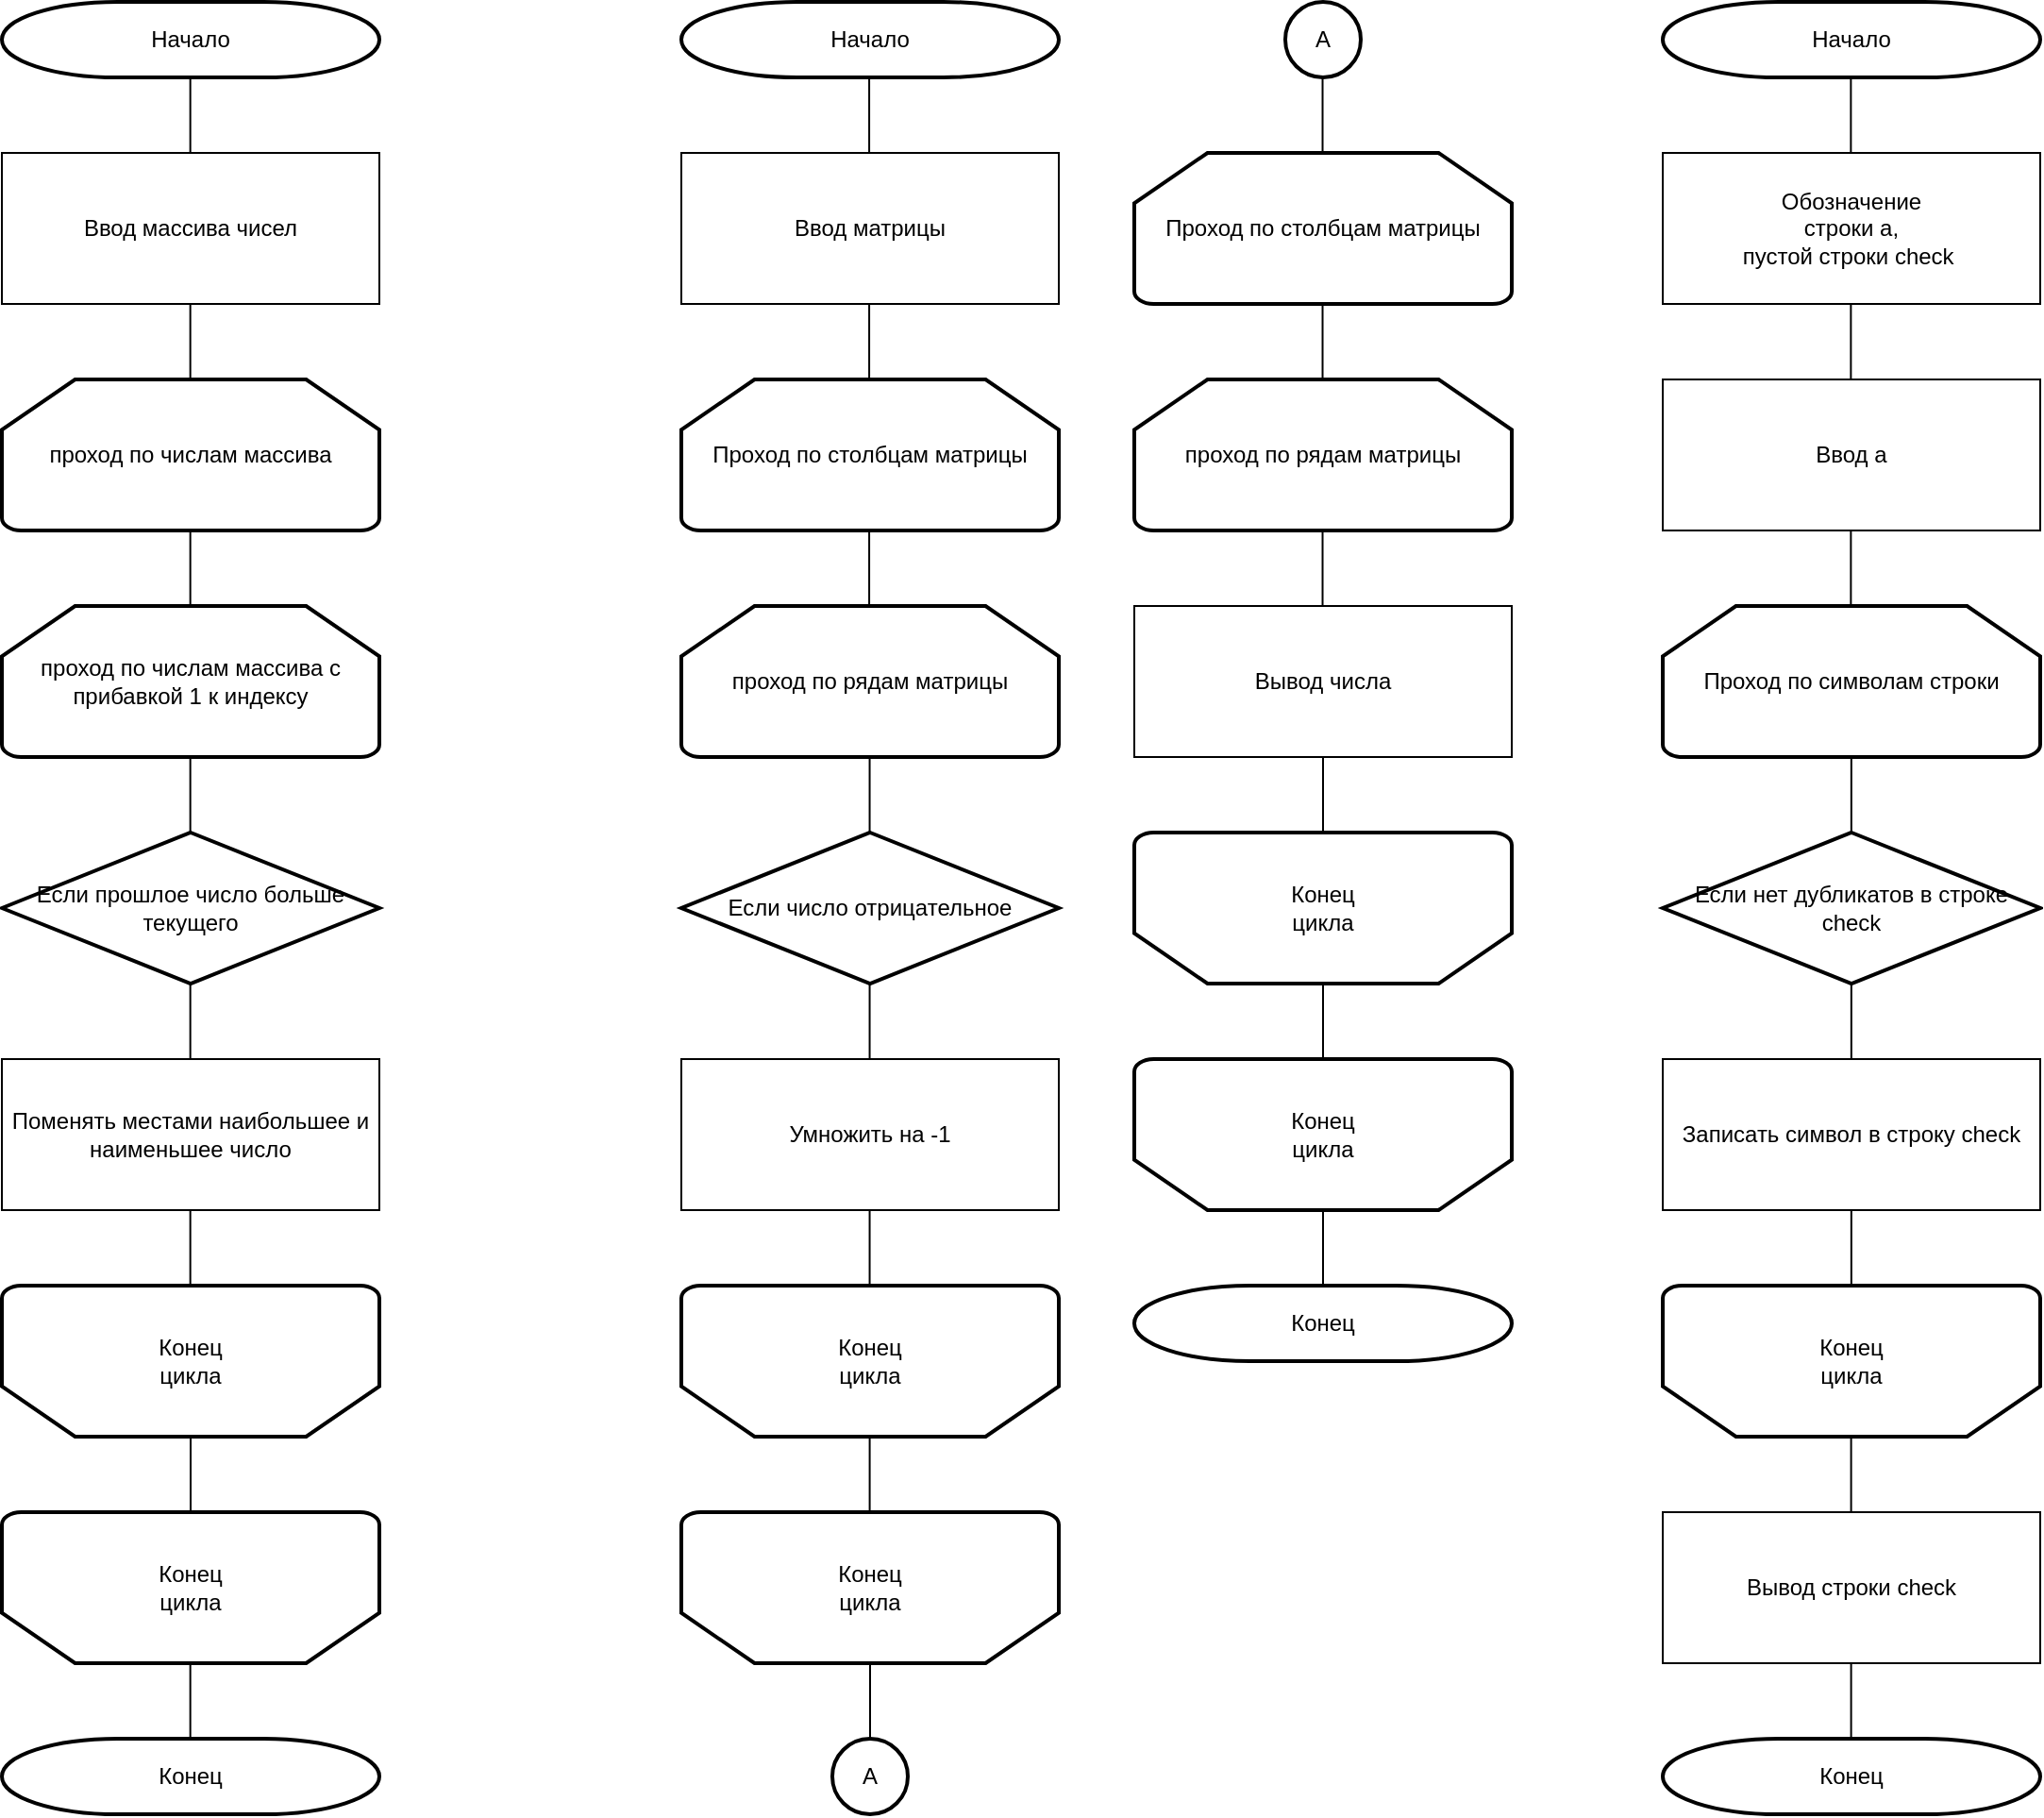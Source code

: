 <mxfile version="28.2.7">
  <diagram name="Страница — 1" id="Jzx1l-i0TkHVM1JDDYEb">
    <mxGraphModel dx="1215" dy="1133" grid="1" gridSize="10" guides="1" tooltips="1" connect="1" arrows="1" fold="1" page="1" pageScale="1" pageWidth="850" pageHeight="1100" math="0" shadow="0">
      <root>
        <mxCell id="0" />
        <mxCell id="1" parent="0" />
        <mxCell id="nGtpQXwKpqpgP6k6MlAX-1" value="Начало" style="strokeWidth=2;html=1;shape=mxgraph.flowchart.terminator;whiteSpace=wrap;" vertex="1" parent="1">
          <mxGeometry x="40" y="40" width="200" height="40" as="geometry" />
        </mxCell>
        <mxCell id="nGtpQXwKpqpgP6k6MlAX-2" value="Если прошлое число больше текущего" style="strokeWidth=2;html=1;shape=mxgraph.flowchart.decision;whiteSpace=wrap;" vertex="1" parent="1">
          <mxGeometry x="40" y="480" width="200" height="80" as="geometry" />
        </mxCell>
        <mxCell id="nGtpQXwKpqpgP6k6MlAX-4" value="" style="endArrow=none;html=1;rounded=0;entryX=0.5;entryY=1;entryDx=0;entryDy=0;entryPerimeter=0;exitX=0.5;exitY=0;exitDx=0;exitDy=0;" edge="1" parent="1">
          <mxGeometry width="50" height="50" relative="1" as="geometry">
            <mxPoint x="139.76" y="190" as="sourcePoint" />
            <mxPoint x="139.76" y="170" as="targetPoint" />
          </mxGeometry>
        </mxCell>
        <mxCell id="nGtpQXwKpqpgP6k6MlAX-21" value="Ввод массива чисел" style="rounded=0;whiteSpace=wrap;html=1;" vertex="1" parent="1">
          <mxGeometry x="40" y="120" width="200" height="80" as="geometry" />
        </mxCell>
        <mxCell id="nGtpQXwKpqpgP6k6MlAX-27" value="Конец" style="strokeWidth=2;html=1;shape=mxgraph.flowchart.terminator;whiteSpace=wrap;" vertex="1" parent="1">
          <mxGeometry x="40" y="960" width="200" height="40" as="geometry" />
        </mxCell>
        <mxCell id="nGtpQXwKpqpgP6k6MlAX-74" value="проход по числам массива" style="strokeWidth=2;html=1;shape=mxgraph.flowchart.loop_limit;whiteSpace=wrap;" vertex="1" parent="1">
          <mxGeometry x="40" y="240" width="200" height="80" as="geometry" />
        </mxCell>
        <mxCell id="nGtpQXwKpqpgP6k6MlAX-75" value="проход по числам массива с прибавкой 1 к индексу" style="strokeWidth=2;html=1;shape=mxgraph.flowchart.loop_limit;whiteSpace=wrap;" vertex="1" parent="1">
          <mxGeometry x="40" y="360" width="200" height="80" as="geometry" />
        </mxCell>
        <mxCell id="nGtpQXwKpqpgP6k6MlAX-76" value="Поменять местами наибольшее и наименьшее число" style="rounded=0;whiteSpace=wrap;html=1;" vertex="1" parent="1">
          <mxGeometry x="40" y="600" width="200" height="80" as="geometry" />
        </mxCell>
        <mxCell id="nGtpQXwKpqpgP6k6MlAX-77" value="" style="strokeWidth=2;html=1;shape=mxgraph.flowchart.loop_limit;whiteSpace=wrap;rotation=-180;" vertex="1" parent="1">
          <mxGeometry x="40" y="720" width="200" height="80" as="geometry" />
        </mxCell>
        <mxCell id="nGtpQXwKpqpgP6k6MlAX-78" value="Конец цикла" style="text;html=1;whiteSpace=wrap;strokeColor=none;fillColor=none;align=center;verticalAlign=middle;rounded=0;" vertex="1" parent="1">
          <mxGeometry x="110" y="745" width="60" height="30" as="geometry" />
        </mxCell>
        <mxCell id="nGtpQXwKpqpgP6k6MlAX-79" value="" style="strokeWidth=2;html=1;shape=mxgraph.flowchart.loop_limit;whiteSpace=wrap;rotation=-180;" vertex="1" parent="1">
          <mxGeometry x="40" y="840" width="200" height="80" as="geometry" />
        </mxCell>
        <mxCell id="nGtpQXwKpqpgP6k6MlAX-80" value="Конец цикла" style="text;html=1;whiteSpace=wrap;strokeColor=none;fillColor=none;align=center;verticalAlign=middle;rounded=0;" vertex="1" parent="1">
          <mxGeometry x="110" y="865" width="60" height="30" as="geometry" />
        </mxCell>
        <mxCell id="nGtpQXwKpqpgP6k6MlAX-81" value="" style="endArrow=none;html=1;rounded=0;entryX=0.5;entryY=0;entryDx=0;entryDy=0;entryPerimeter=0;exitX=0.5;exitY=1;exitDx=0;exitDy=0;exitPerimeter=0;" edge="1" parent="1" source="nGtpQXwKpqpgP6k6MlAX-79" target="nGtpQXwKpqpgP6k6MlAX-77">
          <mxGeometry width="50" height="50" relative="1" as="geometry">
            <mxPoint x="30" y="860" as="sourcePoint" />
            <mxPoint x="80" y="810" as="targetPoint" />
          </mxGeometry>
        </mxCell>
        <mxCell id="nGtpQXwKpqpgP6k6MlAX-82" value="" style="endArrow=none;html=1;rounded=0;entryX=0.5;entryY=0;entryDx=0;entryDy=0;entryPerimeter=0;exitX=0.5;exitY=1;exitDx=0;exitDy=0;exitPerimeter=0;" edge="1" parent="1">
          <mxGeometry width="50" height="50" relative="1" as="geometry">
            <mxPoint x="139.83" y="960" as="sourcePoint" />
            <mxPoint x="139.83" y="920" as="targetPoint" />
          </mxGeometry>
        </mxCell>
        <mxCell id="nGtpQXwKpqpgP6k6MlAX-83" value="" style="endArrow=none;html=1;rounded=0;entryX=0.5;entryY=0;entryDx=0;entryDy=0;entryPerimeter=0;exitX=0.5;exitY=1;exitDx=0;exitDy=0;exitPerimeter=0;" edge="1" parent="1">
          <mxGeometry width="50" height="50" relative="1" as="geometry">
            <mxPoint x="139.83" y="720" as="sourcePoint" />
            <mxPoint x="139.83" y="680" as="targetPoint" />
          </mxGeometry>
        </mxCell>
        <mxCell id="nGtpQXwKpqpgP6k6MlAX-84" value="" style="endArrow=none;html=1;rounded=0;entryX=0.5;entryY=0;entryDx=0;entryDy=0;entryPerimeter=0;exitX=0.5;exitY=1;exitDx=0;exitDy=0;exitPerimeter=0;" edge="1" parent="1">
          <mxGeometry width="50" height="50" relative="1" as="geometry">
            <mxPoint x="139.83" y="600" as="sourcePoint" />
            <mxPoint x="139.83" y="560" as="targetPoint" />
          </mxGeometry>
        </mxCell>
        <mxCell id="nGtpQXwKpqpgP6k6MlAX-85" value="" style="endArrow=none;html=1;rounded=0;entryX=0.5;entryY=0;entryDx=0;entryDy=0;entryPerimeter=0;exitX=0.5;exitY=1;exitDx=0;exitDy=0;exitPerimeter=0;" edge="1" parent="1">
          <mxGeometry width="50" height="50" relative="1" as="geometry">
            <mxPoint x="139.83" y="480" as="sourcePoint" />
            <mxPoint x="139.83" y="440" as="targetPoint" />
          </mxGeometry>
        </mxCell>
        <mxCell id="nGtpQXwKpqpgP6k6MlAX-86" value="" style="endArrow=none;html=1;rounded=0;entryX=0.5;entryY=0;entryDx=0;entryDy=0;entryPerimeter=0;exitX=0.5;exitY=1;exitDx=0;exitDy=0;exitPerimeter=0;" edge="1" parent="1">
          <mxGeometry width="50" height="50" relative="1" as="geometry">
            <mxPoint x="139.83" y="360" as="sourcePoint" />
            <mxPoint x="139.83" y="320" as="targetPoint" />
          </mxGeometry>
        </mxCell>
        <mxCell id="nGtpQXwKpqpgP6k6MlAX-87" value="" style="endArrow=none;html=1;rounded=0;entryX=0.5;entryY=0;entryDx=0;entryDy=0;entryPerimeter=0;exitX=0.5;exitY=1;exitDx=0;exitDy=0;exitPerimeter=0;" edge="1" parent="1">
          <mxGeometry width="50" height="50" relative="1" as="geometry">
            <mxPoint x="139.83" y="240" as="sourcePoint" />
            <mxPoint x="139.83" y="200" as="targetPoint" />
          </mxGeometry>
        </mxCell>
        <mxCell id="nGtpQXwKpqpgP6k6MlAX-88" value="" style="endArrow=none;html=1;rounded=0;entryX=0.5;entryY=0;entryDx=0;entryDy=0;entryPerimeter=0;exitX=0.5;exitY=1;exitDx=0;exitDy=0;exitPerimeter=0;" edge="1" parent="1">
          <mxGeometry width="50" height="50" relative="1" as="geometry">
            <mxPoint x="139.83" y="120" as="sourcePoint" />
            <mxPoint x="139.83" y="80" as="targetPoint" />
          </mxGeometry>
        </mxCell>
        <mxCell id="nGtpQXwKpqpgP6k6MlAX-89" value="Начало" style="strokeWidth=2;html=1;shape=mxgraph.flowchart.terminator;whiteSpace=wrap;" vertex="1" parent="1">
          <mxGeometry x="400" y="40" width="200" height="40" as="geometry" />
        </mxCell>
        <mxCell id="nGtpQXwKpqpgP6k6MlAX-90" value="Ввод матрицы" style="rounded=0;whiteSpace=wrap;html=1;" vertex="1" parent="1">
          <mxGeometry x="400" y="120" width="200" height="80" as="geometry" />
        </mxCell>
        <mxCell id="nGtpQXwKpqpgP6k6MlAX-91" value="Проход по столбцам матрицы" style="strokeWidth=2;html=1;shape=mxgraph.flowchart.loop_limit;whiteSpace=wrap;" vertex="1" parent="1">
          <mxGeometry x="400" y="240" width="200" height="80" as="geometry" />
        </mxCell>
        <mxCell id="nGtpQXwKpqpgP6k6MlAX-92" value="проход по рядам матрицы" style="strokeWidth=2;html=1;shape=mxgraph.flowchart.loop_limit;whiteSpace=wrap;" vertex="1" parent="1">
          <mxGeometry x="400" y="360" width="200" height="80" as="geometry" />
        </mxCell>
        <mxCell id="nGtpQXwKpqpgP6k6MlAX-93" value="Если число отрицательное" style="strokeWidth=2;html=1;shape=mxgraph.flowchart.decision;whiteSpace=wrap;" vertex="1" parent="1">
          <mxGeometry x="400" y="480" width="200" height="80" as="geometry" />
        </mxCell>
        <mxCell id="nGtpQXwKpqpgP6k6MlAX-94" value="Умножить на -1" style="rounded=0;whiteSpace=wrap;html=1;" vertex="1" parent="1">
          <mxGeometry x="400" y="600" width="200" height="80" as="geometry" />
        </mxCell>
        <mxCell id="nGtpQXwKpqpgP6k6MlAX-95" value="" style="strokeWidth=2;html=1;shape=mxgraph.flowchart.loop_limit;whiteSpace=wrap;rotation=-180;" vertex="1" parent="1">
          <mxGeometry x="400" y="720" width="200" height="80" as="geometry" />
        </mxCell>
        <mxCell id="nGtpQXwKpqpgP6k6MlAX-96" value="" style="strokeWidth=2;html=1;shape=mxgraph.flowchart.loop_limit;whiteSpace=wrap;rotation=-180;" vertex="1" parent="1">
          <mxGeometry x="400" y="840" width="200" height="80" as="geometry" />
        </mxCell>
        <mxCell id="nGtpQXwKpqpgP6k6MlAX-97" value="Конец цикла" style="text;html=1;whiteSpace=wrap;strokeColor=none;fillColor=none;align=center;verticalAlign=middle;rounded=0;" vertex="1" parent="1">
          <mxGeometry x="470" y="745" width="60" height="30" as="geometry" />
        </mxCell>
        <mxCell id="nGtpQXwKpqpgP6k6MlAX-98" value="Конец цикла" style="text;html=1;whiteSpace=wrap;strokeColor=none;fillColor=none;align=center;verticalAlign=middle;rounded=0;" vertex="1" parent="1">
          <mxGeometry x="470" y="865" width="60" height="30" as="geometry" />
        </mxCell>
        <mxCell id="nGtpQXwKpqpgP6k6MlAX-99" value="A" style="strokeWidth=2;html=1;shape=mxgraph.flowchart.start_2;whiteSpace=wrap;" vertex="1" parent="1">
          <mxGeometry x="480" y="960" width="40" height="40" as="geometry" />
        </mxCell>
        <mxCell id="nGtpQXwKpqpgP6k6MlAX-100" value="" style="endArrow=none;html=1;rounded=0;entryX=0.5;entryY=0;entryDx=0;entryDy=0;entryPerimeter=0;exitX=0.5;exitY=0;exitDx=0;exitDy=0;exitPerimeter=0;" edge="1" parent="1" source="nGtpQXwKpqpgP6k6MlAX-99" target="nGtpQXwKpqpgP6k6MlAX-96">
          <mxGeometry width="50" height="50" relative="1" as="geometry">
            <mxPoint x="440" y="1000" as="sourcePoint" />
            <mxPoint x="490" y="950" as="targetPoint" />
          </mxGeometry>
        </mxCell>
        <mxCell id="nGtpQXwKpqpgP6k6MlAX-101" value="A" style="strokeWidth=2;html=1;shape=mxgraph.flowchart.start_2;whiteSpace=wrap;" vertex="1" parent="1">
          <mxGeometry x="720" y="40" width="40" height="40" as="geometry" />
        </mxCell>
        <mxCell id="nGtpQXwKpqpgP6k6MlAX-102" value="Проход по столбцам матрицы" style="strokeWidth=2;html=1;shape=mxgraph.flowchart.loop_limit;whiteSpace=wrap;" vertex="1" parent="1">
          <mxGeometry x="640" y="120" width="200" height="80" as="geometry" />
        </mxCell>
        <mxCell id="nGtpQXwKpqpgP6k6MlAX-103" value="проход по рядам матрицы" style="strokeWidth=2;html=1;shape=mxgraph.flowchart.loop_limit;whiteSpace=wrap;" vertex="1" parent="1">
          <mxGeometry x="640" y="240" width="200" height="80" as="geometry" />
        </mxCell>
        <mxCell id="nGtpQXwKpqpgP6k6MlAX-104" value="" style="strokeWidth=2;html=1;shape=mxgraph.flowchart.loop_limit;whiteSpace=wrap;rotation=-180;" vertex="1" parent="1">
          <mxGeometry x="640" y="480" width="200" height="80" as="geometry" />
        </mxCell>
        <mxCell id="nGtpQXwKpqpgP6k6MlAX-105" value="" style="strokeWidth=2;html=1;shape=mxgraph.flowchart.loop_limit;whiteSpace=wrap;rotation=-180;" vertex="1" parent="1">
          <mxGeometry x="640" y="600" width="200" height="80" as="geometry" />
        </mxCell>
        <mxCell id="nGtpQXwKpqpgP6k6MlAX-106" value="Конец цикла" style="text;html=1;whiteSpace=wrap;strokeColor=none;fillColor=none;align=center;verticalAlign=middle;rounded=0;" vertex="1" parent="1">
          <mxGeometry x="710" y="505" width="60" height="30" as="geometry" />
        </mxCell>
        <mxCell id="nGtpQXwKpqpgP6k6MlAX-107" value="Конец цикла" style="text;html=1;whiteSpace=wrap;strokeColor=none;fillColor=none;align=center;verticalAlign=middle;rounded=0;" vertex="1" parent="1">
          <mxGeometry x="710" y="625" width="60" height="30" as="geometry" />
        </mxCell>
        <mxCell id="nGtpQXwKpqpgP6k6MlAX-108" value="Вывод числа" style="rounded=0;whiteSpace=wrap;html=1;" vertex="1" parent="1">
          <mxGeometry x="640" y="360" width="200" height="80" as="geometry" />
        </mxCell>
        <mxCell id="nGtpQXwKpqpgP6k6MlAX-109" value="Конец" style="strokeWidth=2;html=1;shape=mxgraph.flowchart.terminator;whiteSpace=wrap;" vertex="1" parent="1">
          <mxGeometry x="640" y="720" width="200" height="40" as="geometry" />
        </mxCell>
        <mxCell id="nGtpQXwKpqpgP6k6MlAX-110" value="" style="endArrow=none;html=1;rounded=0;entryX=0.5;entryY=0;entryDx=0;entryDy=0;entryPerimeter=0;exitX=0.5;exitY=0;exitDx=0;exitDy=0;exitPerimeter=0;" edge="1" parent="1" source="nGtpQXwKpqpgP6k6MlAX-109" target="nGtpQXwKpqpgP6k6MlAX-105">
          <mxGeometry width="50" height="50" relative="1" as="geometry">
            <mxPoint x="690" y="740" as="sourcePoint" />
            <mxPoint x="740" y="690" as="targetPoint" />
          </mxGeometry>
        </mxCell>
        <mxCell id="nGtpQXwKpqpgP6k6MlAX-111" value="" style="endArrow=none;html=1;rounded=0;entryX=0.5;entryY=0;entryDx=0;entryDy=0;entryPerimeter=0;exitX=0.5;exitY=1;exitDx=0;exitDy=0;exitPerimeter=0;" edge="1" parent="1" source="nGtpQXwKpqpgP6k6MlAX-105" target="nGtpQXwKpqpgP6k6MlAX-104">
          <mxGeometry width="50" height="50" relative="1" as="geometry">
            <mxPoint x="610" y="620" as="sourcePoint" />
            <mxPoint x="660" y="570" as="targetPoint" />
          </mxGeometry>
        </mxCell>
        <mxCell id="nGtpQXwKpqpgP6k6MlAX-112" value="" style="endArrow=none;html=1;rounded=0;entryX=0.5;entryY=1;entryDx=0;entryDy=0;exitX=0.5;exitY=1;exitDx=0;exitDy=0;exitPerimeter=0;" edge="1" parent="1" source="nGtpQXwKpqpgP6k6MlAX-104" target="nGtpQXwKpqpgP6k6MlAX-108">
          <mxGeometry width="50" height="50" relative="1" as="geometry">
            <mxPoint x="610" y="520" as="sourcePoint" />
            <mxPoint x="660" y="470" as="targetPoint" />
          </mxGeometry>
        </mxCell>
        <mxCell id="nGtpQXwKpqpgP6k6MlAX-113" value="" style="endArrow=none;html=1;rounded=0;entryX=0.5;entryY=0;entryDx=0;entryDy=0;entryPerimeter=0;exitX=0.5;exitY=0;exitDx=0;exitDy=0;exitPerimeter=0;" edge="1" parent="1">
          <mxGeometry width="50" height="50" relative="1" as="geometry">
            <mxPoint x="739.76" y="360" as="sourcePoint" />
            <mxPoint x="739.76" y="320" as="targetPoint" />
          </mxGeometry>
        </mxCell>
        <mxCell id="nGtpQXwKpqpgP6k6MlAX-114" value="" style="endArrow=none;html=1;rounded=0;entryX=0.5;entryY=0;entryDx=0;entryDy=0;entryPerimeter=0;exitX=0.5;exitY=1;exitDx=0;exitDy=0;exitPerimeter=0;" edge="1" parent="1">
          <mxGeometry width="50" height="50" relative="1" as="geometry">
            <mxPoint x="739.76" y="240" as="sourcePoint" />
            <mxPoint x="739.76" y="200" as="targetPoint" />
          </mxGeometry>
        </mxCell>
        <mxCell id="nGtpQXwKpqpgP6k6MlAX-115" value="" style="endArrow=none;html=1;rounded=0;entryX=0.5;entryY=1;entryDx=0;entryDy=0;exitX=0.5;exitY=1;exitDx=0;exitDy=0;exitPerimeter=0;" edge="1" parent="1">
          <mxGeometry width="50" height="50" relative="1" as="geometry">
            <mxPoint x="739.76" y="120" as="sourcePoint" />
            <mxPoint x="739.76" y="80" as="targetPoint" />
          </mxGeometry>
        </mxCell>
        <mxCell id="nGtpQXwKpqpgP6k6MlAX-116" value="" style="endArrow=none;html=1;rounded=0;entryX=0.5;entryY=0;entryDx=0;entryDy=0;entryPerimeter=0;exitX=0.5;exitY=0;exitDx=0;exitDy=0;exitPerimeter=0;" edge="1" parent="1">
          <mxGeometry width="50" height="50" relative="1" as="geometry">
            <mxPoint x="499.78" y="720" as="sourcePoint" />
            <mxPoint x="499.78" y="680" as="targetPoint" />
          </mxGeometry>
        </mxCell>
        <mxCell id="nGtpQXwKpqpgP6k6MlAX-117" value="" style="endArrow=none;html=1;rounded=0;entryX=0.5;entryY=0;entryDx=0;entryDy=0;entryPerimeter=0;exitX=0.5;exitY=1;exitDx=0;exitDy=0;exitPerimeter=0;" edge="1" parent="1">
          <mxGeometry width="50" height="50" relative="1" as="geometry">
            <mxPoint x="499.78" y="600" as="sourcePoint" />
            <mxPoint x="499.78" y="560" as="targetPoint" />
          </mxGeometry>
        </mxCell>
        <mxCell id="nGtpQXwKpqpgP6k6MlAX-118" value="" style="endArrow=none;html=1;rounded=0;entryX=0.5;entryY=1;entryDx=0;entryDy=0;exitX=0.5;exitY=1;exitDx=0;exitDy=0;exitPerimeter=0;" edge="1" parent="1">
          <mxGeometry width="50" height="50" relative="1" as="geometry">
            <mxPoint x="499.78" y="480" as="sourcePoint" />
            <mxPoint x="499.78" y="440" as="targetPoint" />
          </mxGeometry>
        </mxCell>
        <mxCell id="nGtpQXwKpqpgP6k6MlAX-119" value="" style="endArrow=none;html=1;rounded=0;entryX=0.5;entryY=0;entryDx=0;entryDy=0;entryPerimeter=0;exitX=0.5;exitY=0;exitDx=0;exitDy=0;exitPerimeter=0;" edge="1" parent="1">
          <mxGeometry width="50" height="50" relative="1" as="geometry">
            <mxPoint x="499.54" y="360" as="sourcePoint" />
            <mxPoint x="499.54" y="320" as="targetPoint" />
          </mxGeometry>
        </mxCell>
        <mxCell id="nGtpQXwKpqpgP6k6MlAX-120" value="" style="endArrow=none;html=1;rounded=0;entryX=0.5;entryY=0;entryDx=0;entryDy=0;entryPerimeter=0;exitX=0.5;exitY=1;exitDx=0;exitDy=0;exitPerimeter=0;" edge="1" parent="1">
          <mxGeometry width="50" height="50" relative="1" as="geometry">
            <mxPoint x="499.54" y="240" as="sourcePoint" />
            <mxPoint x="499.54" y="200" as="targetPoint" />
          </mxGeometry>
        </mxCell>
        <mxCell id="nGtpQXwKpqpgP6k6MlAX-121" value="" style="endArrow=none;html=1;rounded=0;entryX=0.5;entryY=1;entryDx=0;entryDy=0;exitX=0.5;exitY=1;exitDx=0;exitDy=0;exitPerimeter=0;" edge="1" parent="1">
          <mxGeometry width="50" height="50" relative="1" as="geometry">
            <mxPoint x="499.54" y="120" as="sourcePoint" />
            <mxPoint x="499.54" y="80" as="targetPoint" />
          </mxGeometry>
        </mxCell>
        <mxCell id="nGtpQXwKpqpgP6k6MlAX-122" value="" style="endArrow=none;html=1;rounded=0;entryX=0.5;entryY=0;entryDx=0;entryDy=0;entryPerimeter=0;exitX=0.5;exitY=0;exitDx=0;exitDy=0;exitPerimeter=0;" edge="1" parent="1">
          <mxGeometry width="50" height="50" relative="1" as="geometry">
            <mxPoint x="499.8" y="840" as="sourcePoint" />
            <mxPoint x="499.8" y="800" as="targetPoint" />
          </mxGeometry>
        </mxCell>
        <mxCell id="nGtpQXwKpqpgP6k6MlAX-123" value="Начало" style="strokeWidth=2;html=1;shape=mxgraph.flowchart.terminator;whiteSpace=wrap;" vertex="1" parent="1">
          <mxGeometry x="920" y="40" width="200" height="40" as="geometry" />
        </mxCell>
        <mxCell id="nGtpQXwKpqpgP6k6MlAX-124" value="Обозначение&lt;br&gt;строки a,&lt;br&gt;пустой строки check&amp;nbsp;" style="rounded=0;whiteSpace=wrap;html=1;" vertex="1" parent="1">
          <mxGeometry x="920" y="120" width="200" height="80" as="geometry" />
        </mxCell>
        <mxCell id="nGtpQXwKpqpgP6k6MlAX-125" value="Ввод a" style="rounded=0;whiteSpace=wrap;html=1;" vertex="1" parent="1">
          <mxGeometry x="920" y="240" width="200" height="80" as="geometry" />
        </mxCell>
        <mxCell id="nGtpQXwKpqpgP6k6MlAX-126" value="Проход по символам строки" style="strokeWidth=2;html=1;shape=mxgraph.flowchart.loop_limit;whiteSpace=wrap;" vertex="1" parent="1">
          <mxGeometry x="920" y="360" width="200" height="80" as="geometry" />
        </mxCell>
        <mxCell id="nGtpQXwKpqpgP6k6MlAX-128" value="Если нет дубликатов в строке check" style="strokeWidth=2;html=1;shape=mxgraph.flowchart.decision;whiteSpace=wrap;" vertex="1" parent="1">
          <mxGeometry x="920" y="480" width="200" height="80" as="geometry" />
        </mxCell>
        <mxCell id="nGtpQXwKpqpgP6k6MlAX-129" value="Записать символ в строку check" style="rounded=0;whiteSpace=wrap;html=1;" vertex="1" parent="1">
          <mxGeometry x="920" y="600" width="200" height="80" as="geometry" />
        </mxCell>
        <mxCell id="nGtpQXwKpqpgP6k6MlAX-130" value="" style="strokeWidth=2;html=1;shape=mxgraph.flowchart.loop_limit;whiteSpace=wrap;rotation=-180;" vertex="1" parent="1">
          <mxGeometry x="920" y="720" width="200" height="80" as="geometry" />
        </mxCell>
        <mxCell id="nGtpQXwKpqpgP6k6MlAX-131" value="Вывод строки check" style="rounded=0;whiteSpace=wrap;html=1;" vertex="1" parent="1">
          <mxGeometry x="920" y="840" width="200" height="80" as="geometry" />
        </mxCell>
        <mxCell id="nGtpQXwKpqpgP6k6MlAX-132" value="Конец цикла" style="text;html=1;whiteSpace=wrap;strokeColor=none;fillColor=none;align=center;verticalAlign=middle;rounded=0;" vertex="1" parent="1">
          <mxGeometry x="990" y="745" width="60" height="30" as="geometry" />
        </mxCell>
        <mxCell id="nGtpQXwKpqpgP6k6MlAX-133" value="Конец" style="strokeWidth=2;html=1;shape=mxgraph.flowchart.terminator;whiteSpace=wrap;" vertex="1" parent="1">
          <mxGeometry x="920" y="960" width="200" height="40" as="geometry" />
        </mxCell>
        <mxCell id="nGtpQXwKpqpgP6k6MlAX-147" value="" style="endArrow=none;html=1;rounded=0;entryX=0.5;entryY=0;entryDx=0;entryDy=0;entryPerimeter=0;exitX=0.5;exitY=0;exitDx=0;exitDy=0;exitPerimeter=0;" edge="1" parent="1">
          <mxGeometry width="50" height="50" relative="1" as="geometry">
            <mxPoint x="1019.92" y="720" as="sourcePoint" />
            <mxPoint x="1019.92" y="680" as="targetPoint" />
          </mxGeometry>
        </mxCell>
        <mxCell id="nGtpQXwKpqpgP6k6MlAX-148" value="" style="endArrow=none;html=1;rounded=0;entryX=0.5;entryY=0;entryDx=0;entryDy=0;entryPerimeter=0;exitX=0.5;exitY=1;exitDx=0;exitDy=0;exitPerimeter=0;" edge="1" parent="1">
          <mxGeometry width="50" height="50" relative="1" as="geometry">
            <mxPoint x="1019.92" y="600" as="sourcePoint" />
            <mxPoint x="1019.92" y="560" as="targetPoint" />
          </mxGeometry>
        </mxCell>
        <mxCell id="nGtpQXwKpqpgP6k6MlAX-149" value="" style="endArrow=none;html=1;rounded=0;entryX=0.5;entryY=1;entryDx=0;entryDy=0;exitX=0.5;exitY=1;exitDx=0;exitDy=0;exitPerimeter=0;" edge="1" parent="1">
          <mxGeometry width="50" height="50" relative="1" as="geometry">
            <mxPoint x="1019.92" y="480" as="sourcePoint" />
            <mxPoint x="1019.92" y="440" as="targetPoint" />
          </mxGeometry>
        </mxCell>
        <mxCell id="nGtpQXwKpqpgP6k6MlAX-150" value="" style="endArrow=none;html=1;rounded=0;entryX=0.5;entryY=0;entryDx=0;entryDy=0;entryPerimeter=0;exitX=0.5;exitY=0;exitDx=0;exitDy=0;exitPerimeter=0;" edge="1" parent="1">
          <mxGeometry width="50" height="50" relative="1" as="geometry">
            <mxPoint x="1019.68" y="360" as="sourcePoint" />
            <mxPoint x="1019.68" y="320" as="targetPoint" />
          </mxGeometry>
        </mxCell>
        <mxCell id="nGtpQXwKpqpgP6k6MlAX-151" value="" style="endArrow=none;html=1;rounded=0;entryX=0.5;entryY=0;entryDx=0;entryDy=0;entryPerimeter=0;exitX=0.5;exitY=1;exitDx=0;exitDy=0;exitPerimeter=0;" edge="1" parent="1">
          <mxGeometry width="50" height="50" relative="1" as="geometry">
            <mxPoint x="1019.68" y="240" as="sourcePoint" />
            <mxPoint x="1019.68" y="200" as="targetPoint" />
          </mxGeometry>
        </mxCell>
        <mxCell id="nGtpQXwKpqpgP6k6MlAX-152" value="" style="endArrow=none;html=1;rounded=0;entryX=0.5;entryY=1;entryDx=0;entryDy=0;exitX=0.5;exitY=1;exitDx=0;exitDy=0;exitPerimeter=0;" edge="1" parent="1">
          <mxGeometry width="50" height="50" relative="1" as="geometry">
            <mxPoint x="1019.68" y="120" as="sourcePoint" />
            <mxPoint x="1019.68" y="80" as="targetPoint" />
          </mxGeometry>
        </mxCell>
        <mxCell id="nGtpQXwKpqpgP6k6MlAX-154" value="" style="endArrow=none;html=1;rounded=0;entryX=0.5;entryY=0;entryDx=0;entryDy=0;entryPerimeter=0;exitX=0.5;exitY=0;exitDx=0;exitDy=0;exitPerimeter=0;" edge="1" parent="1">
          <mxGeometry width="50" height="50" relative="1" as="geometry">
            <mxPoint x="1019.8" y="960" as="sourcePoint" />
            <mxPoint x="1019.8" y="920" as="targetPoint" />
          </mxGeometry>
        </mxCell>
        <mxCell id="nGtpQXwKpqpgP6k6MlAX-155" value="" style="endArrow=none;html=1;rounded=0;entryX=0.5;entryY=0;entryDx=0;entryDy=0;entryPerimeter=0;exitX=0.5;exitY=1;exitDx=0;exitDy=0;exitPerimeter=0;" edge="1" parent="1">
          <mxGeometry width="50" height="50" relative="1" as="geometry">
            <mxPoint x="1019.8" y="840" as="sourcePoint" />
            <mxPoint x="1019.8" y="800" as="targetPoint" />
          </mxGeometry>
        </mxCell>
      </root>
    </mxGraphModel>
  </diagram>
</mxfile>
